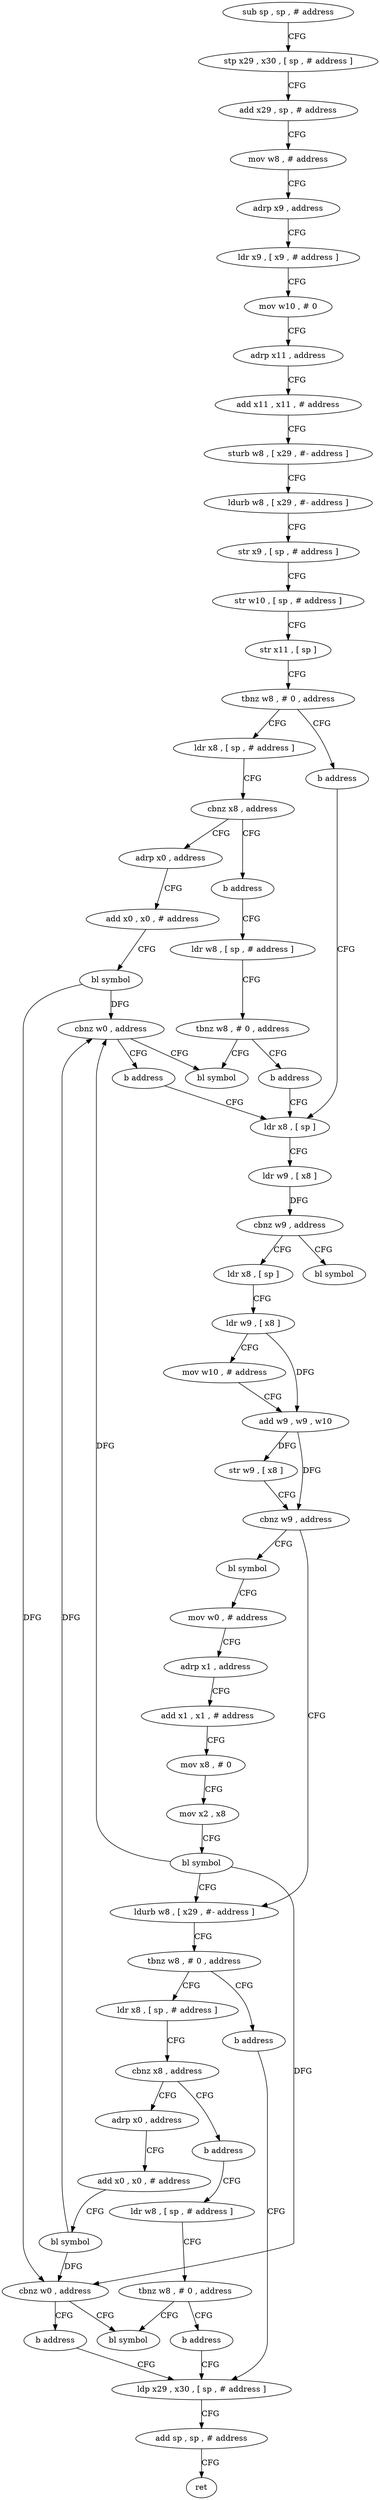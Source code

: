 digraph "func" {
"227708" [label = "sub sp , sp , # address" ]
"227712" [label = "stp x29 , x30 , [ sp , # address ]" ]
"227716" [label = "add x29 , sp , # address" ]
"227720" [label = "mov w8 , # address" ]
"227724" [label = "adrp x9 , address" ]
"227728" [label = "ldr x9 , [ x9 , # address ]" ]
"227732" [label = "mov w10 , # 0" ]
"227736" [label = "adrp x11 , address" ]
"227740" [label = "add x11 , x11 , # address" ]
"227744" [label = "sturb w8 , [ x29 , #- address ]" ]
"227748" [label = "ldurb w8 , [ x29 , #- address ]" ]
"227752" [label = "str x9 , [ sp , # address ]" ]
"227756" [label = "str w10 , [ sp , # address ]" ]
"227760" [label = "str x11 , [ sp ]" ]
"227764" [label = "tbnz w8 , # 0 , address" ]
"227772" [label = "ldr x8 , [ sp , # address ]" ]
"227768" [label = "b address" ]
"227776" [label = "cbnz x8 , address" ]
"227784" [label = "adrp x0 , address" ]
"227780" [label = "b address" ]
"227820" [label = "ldr x8 , [ sp ]" ]
"227788" [label = "add x0 , x0 , # address" ]
"227792" [label = "bl symbol" ]
"227796" [label = "cbnz w0 , address" ]
"227816" [label = "bl symbol" ]
"227800" [label = "b address" ]
"227804" [label = "ldr w8 , [ sp , # address ]" ]
"227824" [label = "ldr w9 , [ x8 ]" ]
"227828" [label = "cbnz w9 , address" ]
"227836" [label = "ldr x8 , [ sp ]" ]
"227832" [label = "bl symbol" ]
"227808" [label = "tbnz w8 , # 0 , address" ]
"227812" [label = "b address" ]
"227840" [label = "ldr w9 , [ x8 ]" ]
"227844" [label = "mov w10 , # address" ]
"227848" [label = "add w9 , w9 , w10" ]
"227852" [label = "str w9 , [ x8 ]" ]
"227856" [label = "cbnz w9 , address" ]
"227888" [label = "ldurb w8 , [ x29 , #- address ]" ]
"227860" [label = "bl symbol" ]
"227892" [label = "tbnz w8 , # 0 , address" ]
"227900" [label = "ldr x8 , [ sp , # address ]" ]
"227896" [label = "b address" ]
"227864" [label = "mov w0 , # address" ]
"227868" [label = "adrp x1 , address" ]
"227872" [label = "add x1 , x1 , # address" ]
"227876" [label = "mov x8 , # 0" ]
"227880" [label = "mov x2 , x8" ]
"227884" [label = "bl symbol" ]
"227904" [label = "cbnz x8 , address" ]
"227912" [label = "adrp x0 , address" ]
"227908" [label = "b address" ]
"227948" [label = "ldp x29 , x30 , [ sp , # address ]" ]
"227916" [label = "add x0 , x0 , # address" ]
"227920" [label = "bl symbol" ]
"227924" [label = "cbnz w0 , address" ]
"227944" [label = "bl symbol" ]
"227928" [label = "b address" ]
"227932" [label = "ldr w8 , [ sp , # address ]" ]
"227952" [label = "add sp , sp , # address" ]
"227956" [label = "ret" ]
"227936" [label = "tbnz w8 , # 0 , address" ]
"227940" [label = "b address" ]
"227708" -> "227712" [ label = "CFG" ]
"227712" -> "227716" [ label = "CFG" ]
"227716" -> "227720" [ label = "CFG" ]
"227720" -> "227724" [ label = "CFG" ]
"227724" -> "227728" [ label = "CFG" ]
"227728" -> "227732" [ label = "CFG" ]
"227732" -> "227736" [ label = "CFG" ]
"227736" -> "227740" [ label = "CFG" ]
"227740" -> "227744" [ label = "CFG" ]
"227744" -> "227748" [ label = "CFG" ]
"227748" -> "227752" [ label = "CFG" ]
"227752" -> "227756" [ label = "CFG" ]
"227756" -> "227760" [ label = "CFG" ]
"227760" -> "227764" [ label = "CFG" ]
"227764" -> "227772" [ label = "CFG" ]
"227764" -> "227768" [ label = "CFG" ]
"227772" -> "227776" [ label = "CFG" ]
"227768" -> "227820" [ label = "CFG" ]
"227776" -> "227784" [ label = "CFG" ]
"227776" -> "227780" [ label = "CFG" ]
"227784" -> "227788" [ label = "CFG" ]
"227780" -> "227804" [ label = "CFG" ]
"227820" -> "227824" [ label = "CFG" ]
"227788" -> "227792" [ label = "CFG" ]
"227792" -> "227796" [ label = "DFG" ]
"227792" -> "227924" [ label = "DFG" ]
"227796" -> "227816" [ label = "CFG" ]
"227796" -> "227800" [ label = "CFG" ]
"227800" -> "227820" [ label = "CFG" ]
"227804" -> "227808" [ label = "CFG" ]
"227824" -> "227828" [ label = "DFG" ]
"227828" -> "227836" [ label = "CFG" ]
"227828" -> "227832" [ label = "CFG" ]
"227836" -> "227840" [ label = "CFG" ]
"227808" -> "227816" [ label = "CFG" ]
"227808" -> "227812" [ label = "CFG" ]
"227812" -> "227820" [ label = "CFG" ]
"227840" -> "227844" [ label = "CFG" ]
"227840" -> "227848" [ label = "DFG" ]
"227844" -> "227848" [ label = "CFG" ]
"227848" -> "227852" [ label = "DFG" ]
"227848" -> "227856" [ label = "DFG" ]
"227852" -> "227856" [ label = "CFG" ]
"227856" -> "227888" [ label = "CFG" ]
"227856" -> "227860" [ label = "CFG" ]
"227888" -> "227892" [ label = "CFG" ]
"227860" -> "227864" [ label = "CFG" ]
"227892" -> "227900" [ label = "CFG" ]
"227892" -> "227896" [ label = "CFG" ]
"227900" -> "227904" [ label = "CFG" ]
"227896" -> "227948" [ label = "CFG" ]
"227864" -> "227868" [ label = "CFG" ]
"227868" -> "227872" [ label = "CFG" ]
"227872" -> "227876" [ label = "CFG" ]
"227876" -> "227880" [ label = "CFG" ]
"227880" -> "227884" [ label = "CFG" ]
"227884" -> "227888" [ label = "CFG" ]
"227884" -> "227796" [ label = "DFG" ]
"227884" -> "227924" [ label = "DFG" ]
"227904" -> "227912" [ label = "CFG" ]
"227904" -> "227908" [ label = "CFG" ]
"227912" -> "227916" [ label = "CFG" ]
"227908" -> "227932" [ label = "CFG" ]
"227948" -> "227952" [ label = "CFG" ]
"227916" -> "227920" [ label = "CFG" ]
"227920" -> "227924" [ label = "DFG" ]
"227920" -> "227796" [ label = "DFG" ]
"227924" -> "227944" [ label = "CFG" ]
"227924" -> "227928" [ label = "CFG" ]
"227928" -> "227948" [ label = "CFG" ]
"227932" -> "227936" [ label = "CFG" ]
"227952" -> "227956" [ label = "CFG" ]
"227936" -> "227944" [ label = "CFG" ]
"227936" -> "227940" [ label = "CFG" ]
"227940" -> "227948" [ label = "CFG" ]
}
